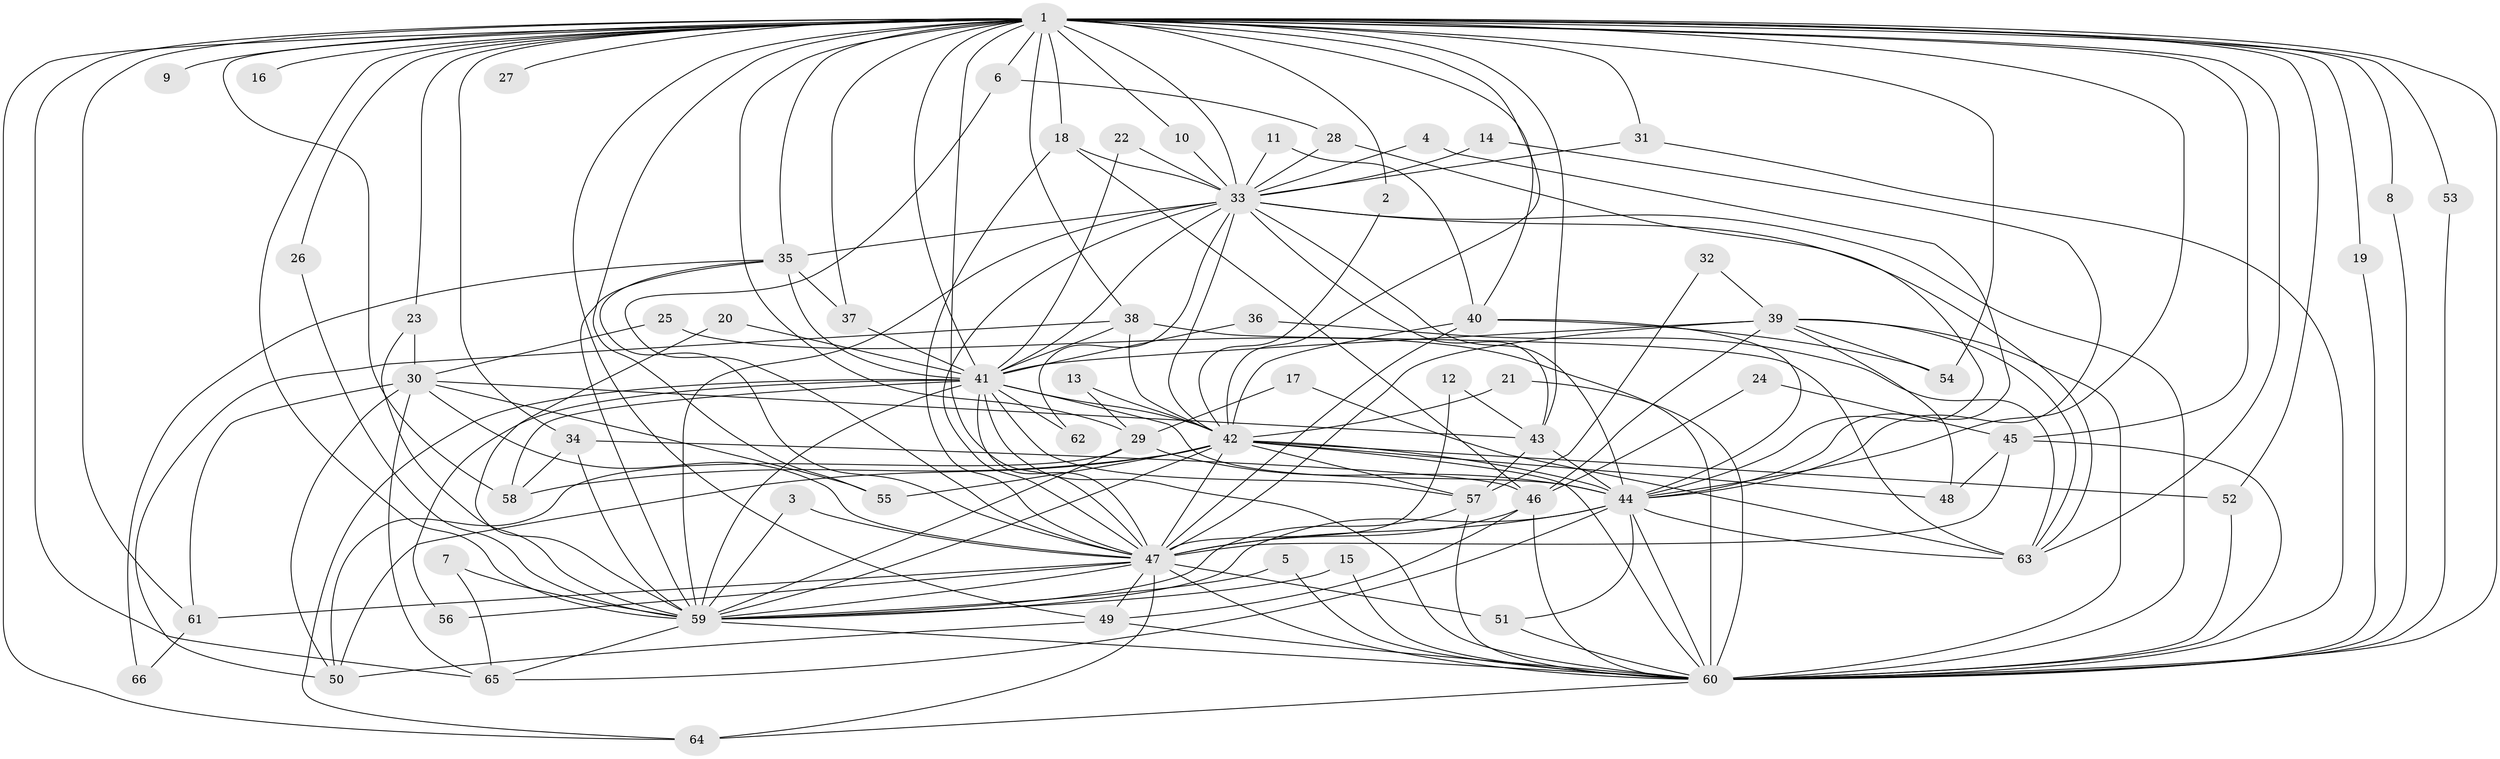 // original degree distribution, {30: 0.007575757575757576, 31: 0.007575757575757576, 24: 0.007575757575757576, 22: 0.015151515151515152, 13: 0.007575757575757576, 20: 0.007575757575757576, 19: 0.007575757575757576, 29: 0.007575757575757576, 26: 0.007575757575757576, 5: 0.03787878787878788, 7: 0.022727272727272728, 2: 0.5757575757575758, 3: 0.16666666666666666, 4: 0.08333333333333333, 8: 0.015151515151515152, 6: 0.022727272727272728}
// Generated by graph-tools (version 1.1) at 2025/25/03/09/25 03:25:42]
// undirected, 66 vertices, 182 edges
graph export_dot {
graph [start="1"]
  node [color=gray90,style=filled];
  1;
  2;
  3;
  4;
  5;
  6;
  7;
  8;
  9;
  10;
  11;
  12;
  13;
  14;
  15;
  16;
  17;
  18;
  19;
  20;
  21;
  22;
  23;
  24;
  25;
  26;
  27;
  28;
  29;
  30;
  31;
  32;
  33;
  34;
  35;
  36;
  37;
  38;
  39;
  40;
  41;
  42;
  43;
  44;
  45;
  46;
  47;
  48;
  49;
  50;
  51;
  52;
  53;
  54;
  55;
  56;
  57;
  58;
  59;
  60;
  61;
  62;
  63;
  64;
  65;
  66;
  1 -- 2 [weight=1.0];
  1 -- 6 [weight=1.0];
  1 -- 8 [weight=1.0];
  1 -- 9 [weight=2.0];
  1 -- 10 [weight=1.0];
  1 -- 16 [weight=1.0];
  1 -- 18 [weight=1.0];
  1 -- 19 [weight=1.0];
  1 -- 23 [weight=1.0];
  1 -- 26 [weight=1.0];
  1 -- 27 [weight=2.0];
  1 -- 29 [weight=1.0];
  1 -- 31 [weight=1.0];
  1 -- 33 [weight=5.0];
  1 -- 34 [weight=2.0];
  1 -- 35 [weight=1.0];
  1 -- 37 [weight=1.0];
  1 -- 38 [weight=1.0];
  1 -- 40 [weight=1.0];
  1 -- 41 [weight=3.0];
  1 -- 42 [weight=2.0];
  1 -- 43 [weight=2.0];
  1 -- 44 [weight=2.0];
  1 -- 45 [weight=2.0];
  1 -- 47 [weight=2.0];
  1 -- 49 [weight=1.0];
  1 -- 52 [weight=2.0];
  1 -- 53 [weight=1.0];
  1 -- 54 [weight=2.0];
  1 -- 55 [weight=1.0];
  1 -- 58 [weight=1.0];
  1 -- 59 [weight=2.0];
  1 -- 60 [weight=2.0];
  1 -- 61 [weight=3.0];
  1 -- 63 [weight=1.0];
  1 -- 64 [weight=1.0];
  1 -- 65 [weight=1.0];
  2 -- 42 [weight=1.0];
  3 -- 47 [weight=1.0];
  3 -- 59 [weight=1.0];
  4 -- 33 [weight=1.0];
  4 -- 44 [weight=1.0];
  5 -- 59 [weight=1.0];
  5 -- 60 [weight=1.0];
  6 -- 28 [weight=1.0];
  6 -- 47 [weight=1.0];
  7 -- 59 [weight=1.0];
  7 -- 65 [weight=1.0];
  8 -- 60 [weight=1.0];
  10 -- 33 [weight=1.0];
  11 -- 33 [weight=1.0];
  11 -- 40 [weight=1.0];
  12 -- 43 [weight=1.0];
  12 -- 47 [weight=1.0];
  13 -- 29 [weight=1.0];
  13 -- 42 [weight=1.0];
  14 -- 33 [weight=1.0];
  14 -- 44 [weight=1.0];
  15 -- 59 [weight=1.0];
  15 -- 60 [weight=1.0];
  17 -- 29 [weight=1.0];
  17 -- 63 [weight=1.0];
  18 -- 33 [weight=1.0];
  18 -- 46 [weight=1.0];
  18 -- 47 [weight=1.0];
  19 -- 60 [weight=1.0];
  20 -- 41 [weight=1.0];
  20 -- 59 [weight=1.0];
  21 -- 42 [weight=1.0];
  21 -- 60 [weight=1.0];
  22 -- 33 [weight=1.0];
  22 -- 41 [weight=2.0];
  23 -- 30 [weight=1.0];
  23 -- 59 [weight=1.0];
  24 -- 45 [weight=1.0];
  24 -- 46 [weight=1.0];
  25 -- 30 [weight=1.0];
  25 -- 60 [weight=1.0];
  26 -- 59 [weight=1.0];
  28 -- 33 [weight=1.0];
  28 -- 44 [weight=1.0];
  29 -- 44 [weight=1.0];
  29 -- 50 [weight=1.0];
  29 -- 59 [weight=1.0];
  30 -- 43 [weight=1.0];
  30 -- 47 [weight=1.0];
  30 -- 50 [weight=1.0];
  30 -- 55 [weight=1.0];
  30 -- 61 [weight=1.0];
  30 -- 65 [weight=1.0];
  31 -- 33 [weight=1.0];
  31 -- 60 [weight=1.0];
  32 -- 39 [weight=1.0];
  32 -- 57 [weight=1.0];
  33 -- 35 [weight=1.0];
  33 -- 41 [weight=2.0];
  33 -- 42 [weight=2.0];
  33 -- 43 [weight=1.0];
  33 -- 44 [weight=2.0];
  33 -- 47 [weight=2.0];
  33 -- 59 [weight=2.0];
  33 -- 60 [weight=3.0];
  33 -- 62 [weight=1.0];
  33 -- 63 [weight=1.0];
  34 -- 46 [weight=1.0];
  34 -- 58 [weight=1.0];
  34 -- 59 [weight=1.0];
  35 -- 37 [weight=1.0];
  35 -- 41 [weight=1.0];
  35 -- 47 [weight=1.0];
  35 -- 59 [weight=1.0];
  35 -- 66 [weight=1.0];
  36 -- 41 [weight=1.0];
  36 -- 63 [weight=1.0];
  37 -- 41 [weight=1.0];
  38 -- 41 [weight=1.0];
  38 -- 42 [weight=2.0];
  38 -- 50 [weight=1.0];
  38 -- 63 [weight=1.0];
  39 -- 41 [weight=1.0];
  39 -- 46 [weight=1.0];
  39 -- 47 [weight=1.0];
  39 -- 48 [weight=1.0];
  39 -- 54 [weight=1.0];
  39 -- 60 [weight=1.0];
  39 -- 63 [weight=1.0];
  40 -- 42 [weight=1.0];
  40 -- 44 [weight=1.0];
  40 -- 47 [weight=2.0];
  40 -- 54 [weight=1.0];
  41 -- 42 [weight=1.0];
  41 -- 44 [weight=2.0];
  41 -- 47 [weight=1.0];
  41 -- 56 [weight=1.0];
  41 -- 57 [weight=1.0];
  41 -- 58 [weight=1.0];
  41 -- 59 [weight=2.0];
  41 -- 60 [weight=1.0];
  41 -- 62 [weight=1.0];
  41 -- 64 [weight=1.0];
  42 -- 44 [weight=1.0];
  42 -- 47 [weight=1.0];
  42 -- 48 [weight=1.0];
  42 -- 50 [weight=1.0];
  42 -- 52 [weight=1.0];
  42 -- 55 [weight=1.0];
  42 -- 57 [weight=2.0];
  42 -- 58 [weight=1.0];
  42 -- 59 [weight=1.0];
  42 -- 60 [weight=1.0];
  43 -- 44 [weight=1.0];
  43 -- 57 [weight=1.0];
  44 -- 47 [weight=2.0];
  44 -- 51 [weight=1.0];
  44 -- 59 [weight=1.0];
  44 -- 60 [weight=1.0];
  44 -- 63 [weight=1.0];
  44 -- 65 [weight=1.0];
  45 -- 47 [weight=1.0];
  45 -- 48 [weight=1.0];
  45 -- 60 [weight=1.0];
  46 -- 47 [weight=1.0];
  46 -- 49 [weight=1.0];
  46 -- 60 [weight=2.0];
  47 -- 49 [weight=1.0];
  47 -- 51 [weight=1.0];
  47 -- 56 [weight=1.0];
  47 -- 59 [weight=1.0];
  47 -- 60 [weight=1.0];
  47 -- 61 [weight=1.0];
  47 -- 64 [weight=1.0];
  49 -- 50 [weight=1.0];
  49 -- 60 [weight=1.0];
  51 -- 60 [weight=1.0];
  52 -- 60 [weight=1.0];
  53 -- 60 [weight=1.0];
  57 -- 59 [weight=1.0];
  57 -- 60 [weight=1.0];
  59 -- 60 [weight=1.0];
  59 -- 65 [weight=1.0];
  60 -- 64 [weight=1.0];
  61 -- 66 [weight=1.0];
}
